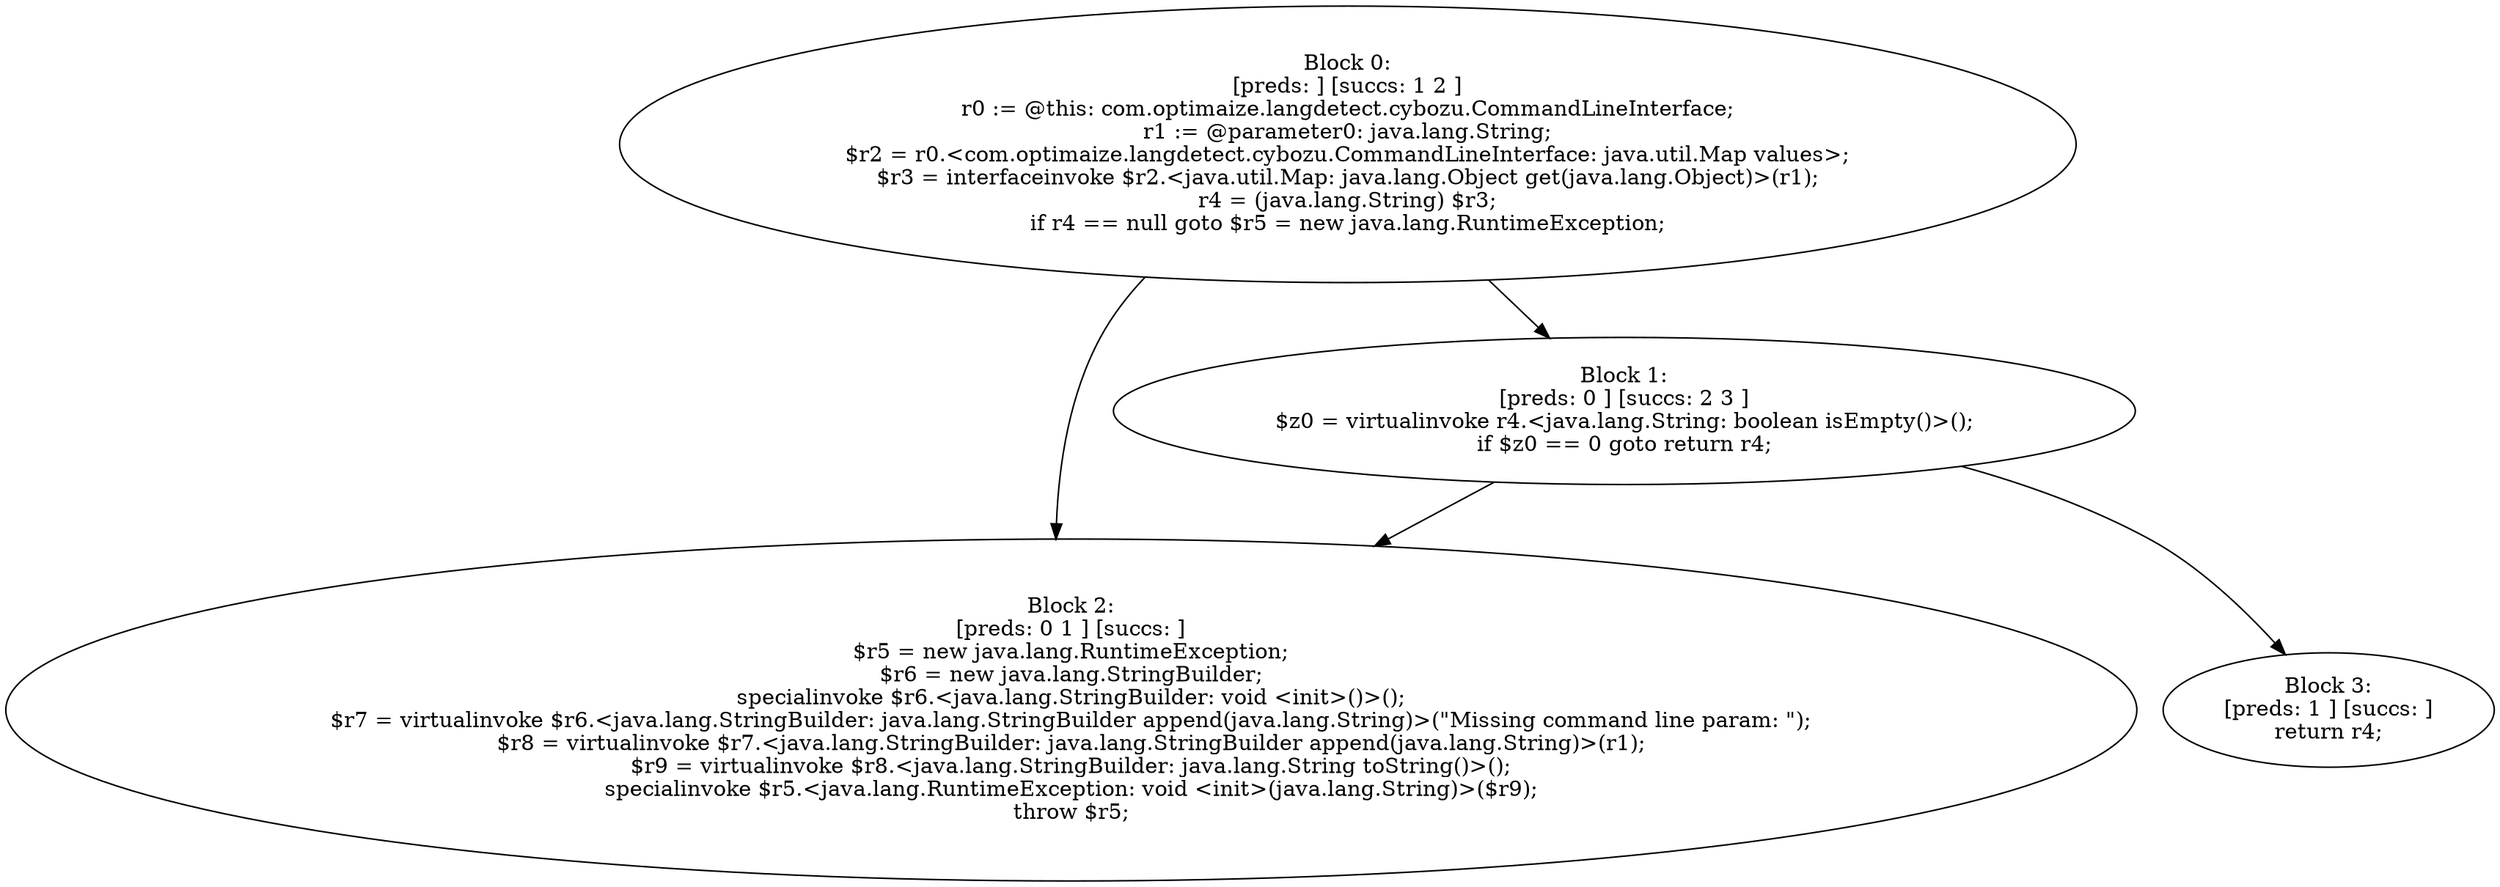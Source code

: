 digraph "unitGraph" {
    "Block 0:
[preds: ] [succs: 1 2 ]
r0 := @this: com.optimaize.langdetect.cybozu.CommandLineInterface;
r1 := @parameter0: java.lang.String;
$r2 = r0.<com.optimaize.langdetect.cybozu.CommandLineInterface: java.util.Map values>;
$r3 = interfaceinvoke $r2.<java.util.Map: java.lang.Object get(java.lang.Object)>(r1);
r4 = (java.lang.String) $r3;
if r4 == null goto $r5 = new java.lang.RuntimeException;
"
    "Block 1:
[preds: 0 ] [succs: 2 3 ]
$z0 = virtualinvoke r4.<java.lang.String: boolean isEmpty()>();
if $z0 == 0 goto return r4;
"
    "Block 2:
[preds: 0 1 ] [succs: ]
$r5 = new java.lang.RuntimeException;
$r6 = new java.lang.StringBuilder;
specialinvoke $r6.<java.lang.StringBuilder: void <init>()>();
$r7 = virtualinvoke $r6.<java.lang.StringBuilder: java.lang.StringBuilder append(java.lang.String)>(\"Missing command line param: \");
$r8 = virtualinvoke $r7.<java.lang.StringBuilder: java.lang.StringBuilder append(java.lang.String)>(r1);
$r9 = virtualinvoke $r8.<java.lang.StringBuilder: java.lang.String toString()>();
specialinvoke $r5.<java.lang.RuntimeException: void <init>(java.lang.String)>($r9);
throw $r5;
"
    "Block 3:
[preds: 1 ] [succs: ]
return r4;
"
    "Block 0:
[preds: ] [succs: 1 2 ]
r0 := @this: com.optimaize.langdetect.cybozu.CommandLineInterface;
r1 := @parameter0: java.lang.String;
$r2 = r0.<com.optimaize.langdetect.cybozu.CommandLineInterface: java.util.Map values>;
$r3 = interfaceinvoke $r2.<java.util.Map: java.lang.Object get(java.lang.Object)>(r1);
r4 = (java.lang.String) $r3;
if r4 == null goto $r5 = new java.lang.RuntimeException;
"->"Block 1:
[preds: 0 ] [succs: 2 3 ]
$z0 = virtualinvoke r4.<java.lang.String: boolean isEmpty()>();
if $z0 == 0 goto return r4;
";
    "Block 0:
[preds: ] [succs: 1 2 ]
r0 := @this: com.optimaize.langdetect.cybozu.CommandLineInterface;
r1 := @parameter0: java.lang.String;
$r2 = r0.<com.optimaize.langdetect.cybozu.CommandLineInterface: java.util.Map values>;
$r3 = interfaceinvoke $r2.<java.util.Map: java.lang.Object get(java.lang.Object)>(r1);
r4 = (java.lang.String) $r3;
if r4 == null goto $r5 = new java.lang.RuntimeException;
"->"Block 2:
[preds: 0 1 ] [succs: ]
$r5 = new java.lang.RuntimeException;
$r6 = new java.lang.StringBuilder;
specialinvoke $r6.<java.lang.StringBuilder: void <init>()>();
$r7 = virtualinvoke $r6.<java.lang.StringBuilder: java.lang.StringBuilder append(java.lang.String)>(\"Missing command line param: \");
$r8 = virtualinvoke $r7.<java.lang.StringBuilder: java.lang.StringBuilder append(java.lang.String)>(r1);
$r9 = virtualinvoke $r8.<java.lang.StringBuilder: java.lang.String toString()>();
specialinvoke $r5.<java.lang.RuntimeException: void <init>(java.lang.String)>($r9);
throw $r5;
";
    "Block 1:
[preds: 0 ] [succs: 2 3 ]
$z0 = virtualinvoke r4.<java.lang.String: boolean isEmpty()>();
if $z0 == 0 goto return r4;
"->"Block 2:
[preds: 0 1 ] [succs: ]
$r5 = new java.lang.RuntimeException;
$r6 = new java.lang.StringBuilder;
specialinvoke $r6.<java.lang.StringBuilder: void <init>()>();
$r7 = virtualinvoke $r6.<java.lang.StringBuilder: java.lang.StringBuilder append(java.lang.String)>(\"Missing command line param: \");
$r8 = virtualinvoke $r7.<java.lang.StringBuilder: java.lang.StringBuilder append(java.lang.String)>(r1);
$r9 = virtualinvoke $r8.<java.lang.StringBuilder: java.lang.String toString()>();
specialinvoke $r5.<java.lang.RuntimeException: void <init>(java.lang.String)>($r9);
throw $r5;
";
    "Block 1:
[preds: 0 ] [succs: 2 3 ]
$z0 = virtualinvoke r4.<java.lang.String: boolean isEmpty()>();
if $z0 == 0 goto return r4;
"->"Block 3:
[preds: 1 ] [succs: ]
return r4;
";
}
